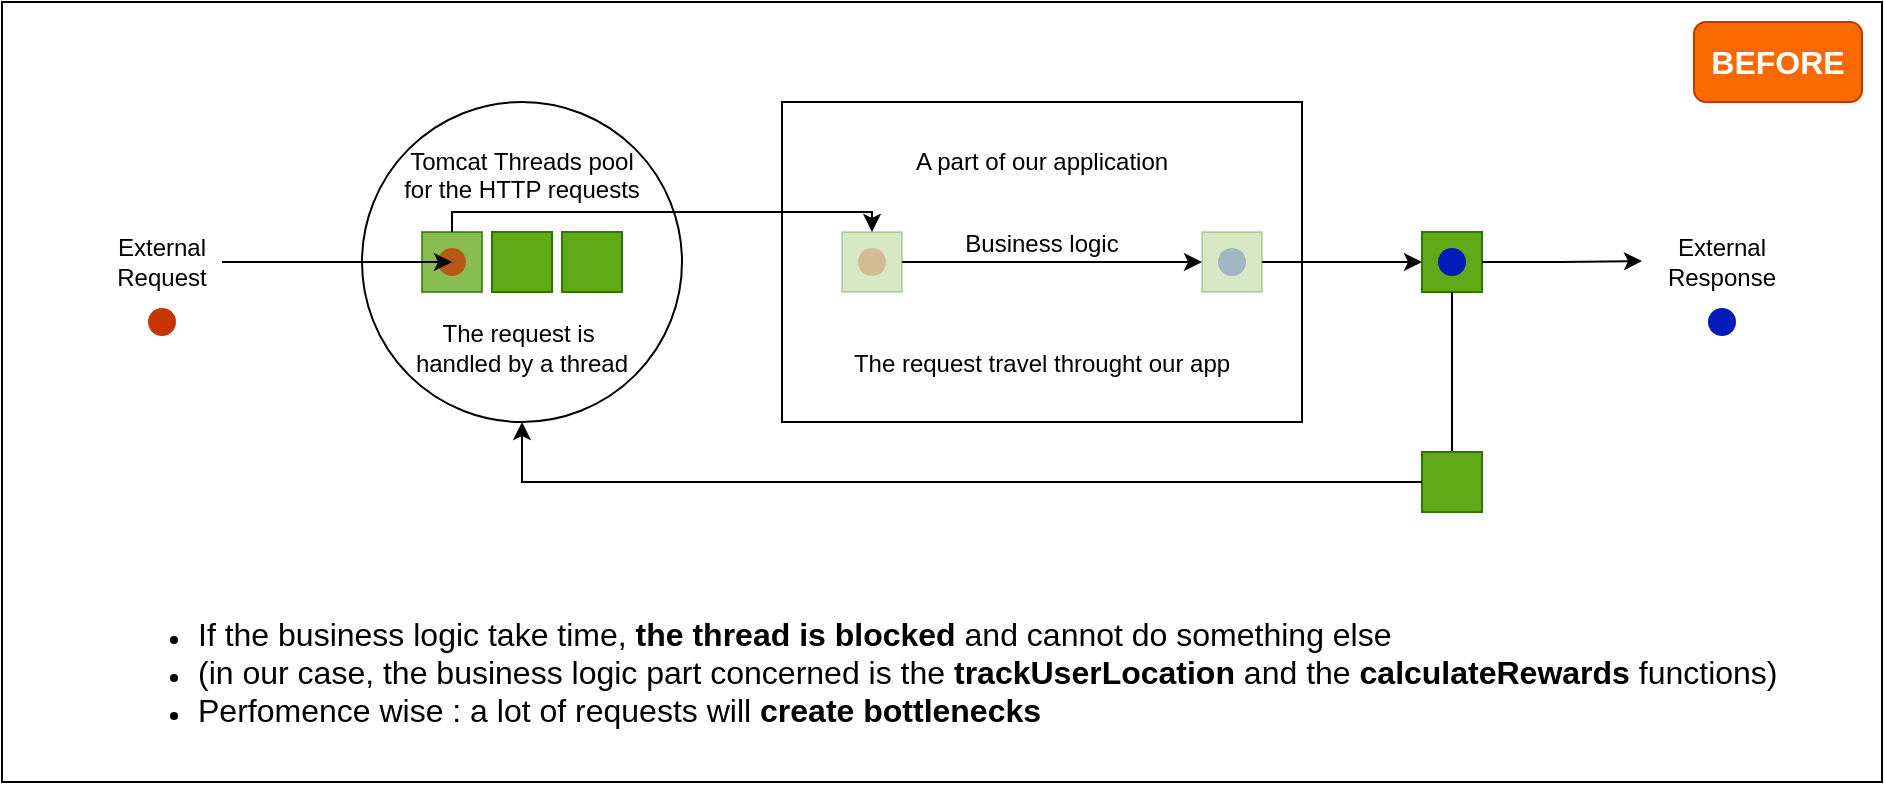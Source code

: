 <mxfile version="27.0.6">
  <diagram name="Page-1" id="SiFZNgICO4wIO-oPherd">
    <mxGraphModel dx="2253" dy="751" grid="1" gridSize="10" guides="1" tooltips="1" connect="1" arrows="1" fold="1" page="1" pageScale="1" pageWidth="827" pageHeight="1169" math="0" shadow="0">
      <root>
        <mxCell id="0" />
        <mxCell id="1" parent="0" />
        <mxCell id="4VH7QT_4BFFgUby5aEc4-1" value="" style="rounded=0;whiteSpace=wrap;html=1;" vertex="1" parent="1">
          <mxGeometry x="-56" y="200" width="940" height="390" as="geometry" />
        </mxCell>
        <mxCell id="4VH7QT_4BFFgUby5aEc4-2" value="&lt;div&gt;A part of our application&lt;div&gt;&lt;br&gt;&lt;/div&gt;&lt;/div&gt;&lt;div&gt;&lt;br&gt;&lt;/div&gt;&lt;div&gt;&lt;br&gt;&lt;/div&gt;&lt;div&gt;&lt;br&gt;&lt;/div&gt;&lt;div&gt;&lt;br&gt;&lt;/div&gt;&lt;div&gt;&lt;br&gt;&lt;/div&gt;&lt;div&gt;The request travel throught our app&lt;/div&gt;" style="rounded=0;whiteSpace=wrap;html=1;" vertex="1" parent="1">
          <mxGeometry x="334" y="250" width="260" height="160" as="geometry" />
        </mxCell>
        <mxCell id="4VH7QT_4BFFgUby5aEc4-3" value="Tomcat Threads pool&lt;div&gt;for the HTTP requests&lt;/div&gt;&lt;div&gt;&lt;br&gt;&lt;/div&gt;&lt;div&gt;&lt;br&gt;&lt;/div&gt;&lt;div&gt;&lt;br&gt;&lt;/div&gt;&lt;div&gt;&lt;br&gt;&lt;/div&gt;&lt;div&gt;The request is&amp;nbsp;&lt;/div&gt;&lt;div&gt;handled by a thread&lt;/div&gt;" style="ellipse;whiteSpace=wrap;html=1;" vertex="1" parent="1">
          <mxGeometry x="124" y="250" width="160" height="160" as="geometry" />
        </mxCell>
        <mxCell id="4VH7QT_4BFFgUby5aEc4-4" value="External Request" style="text;html=1;align=center;verticalAlign=middle;whiteSpace=wrap;rounded=0;" vertex="1" parent="1">
          <mxGeometry x="-6" y="315" width="60" height="30" as="geometry" />
        </mxCell>
        <mxCell id="4VH7QT_4BFFgUby5aEc4-5" value="" style="shape=waypoint;sketch=0;fillStyle=solid;size=6;pointerEvents=1;points=[];fillColor=#fa6800;resizable=0;rotatable=0;perimeter=centerPerimeter;snapToPoint=1;strokeWidth=5;fontColor=#000000;strokeColor=#C73500;" vertex="1" parent="1">
          <mxGeometry x="14" y="350" width="20" height="20" as="geometry" />
        </mxCell>
        <mxCell id="4VH7QT_4BFFgUby5aEc4-6" value="" style="rounded=0;whiteSpace=wrap;html=1;fillColor=#60a917;fontColor=#ffffff;strokeColor=#2D7600;opacity=25;" vertex="1" parent="1">
          <mxGeometry x="364" y="315" width="30" height="30" as="geometry" />
        </mxCell>
        <mxCell id="4VH7QT_4BFFgUby5aEc4-7" value="" style="shape=waypoint;sketch=0;fillStyle=solid;size=6;pointerEvents=1;points=[];fillColor=#fa6800;resizable=0;rotatable=0;perimeter=centerPerimeter;snapToPoint=1;strokeWidth=5;fontColor=#000000;strokeColor=#C73500;opacity=25;" vertex="1" parent="1">
          <mxGeometry x="369" y="320" width="20" height="20" as="geometry" />
        </mxCell>
        <mxCell id="4VH7QT_4BFFgUby5aEc4-8" value="" style="rounded=0;whiteSpace=wrap;html=1;fillColor=#60a917;fontColor=#ffffff;strokeColor=#2D7600;opacity=75;" vertex="1" parent="1">
          <mxGeometry x="154" y="315" width="30" height="30" as="geometry" />
        </mxCell>
        <mxCell id="4VH7QT_4BFFgUby5aEc4-9" value="" style="rounded=0;whiteSpace=wrap;html=1;fillColor=#60a917;fontColor=#ffffff;strokeColor=#2D7600;" vertex="1" parent="1">
          <mxGeometry x="189" y="315" width="30" height="30" as="geometry" />
        </mxCell>
        <mxCell id="4VH7QT_4BFFgUby5aEc4-10" value="" style="rounded=0;whiteSpace=wrap;html=1;fillColor=#60a917;fontColor=#ffffff;strokeColor=#2D7600;" vertex="1" parent="1">
          <mxGeometry x="224" y="315" width="30" height="30" as="geometry" />
        </mxCell>
        <mxCell id="4VH7QT_4BFFgUby5aEc4-11" value="" style="endArrow=classic;html=1;rounded=0;entryX=0.5;entryY=0;entryDx=0;entryDy=0;exitX=0.5;exitY=0;exitDx=0;exitDy=0;" edge="1" parent="1" source="4VH7QT_4BFFgUby5aEc4-8" target="4VH7QT_4BFFgUby5aEc4-6">
          <mxGeometry width="50" height="50" relative="1" as="geometry">
            <mxPoint x="284" y="329.5" as="sourcePoint" />
            <mxPoint x="734" y="330" as="targetPoint" />
            <Array as="points">
              <mxPoint x="169" y="305" />
              <mxPoint x="379" y="305" />
            </Array>
          </mxGeometry>
        </mxCell>
        <mxCell id="4VH7QT_4BFFgUby5aEc4-12" value="" style="rounded=0;whiteSpace=wrap;html=1;fillColor=#60a917;fontColor=#ffffff;strokeColor=#2D7600;opacity=25;" vertex="1" parent="1">
          <mxGeometry x="544" y="315" width="30" height="30" as="geometry" />
        </mxCell>
        <mxCell id="4VH7QT_4BFFgUby5aEc4-13" value="" style="shape=waypoint;sketch=0;fillStyle=solid;size=6;pointerEvents=1;points=[];fillColor=#0050ef;resizable=0;rotatable=0;perimeter=centerPerimeter;snapToPoint=1;strokeWidth=5;fontColor=#ffffff;strokeColor=#001DBC;opacity=25;" vertex="1" parent="1">
          <mxGeometry x="549" y="320" width="20" height="20" as="geometry" />
        </mxCell>
        <mxCell id="4VH7QT_4BFFgUby5aEc4-14" value="" style="shape=waypoint;sketch=0;fillStyle=solid;size=6;pointerEvents=1;points=[];fillColor=#fa6800;resizable=0;rotatable=0;perimeter=centerPerimeter;snapToPoint=1;strokeWidth=5;fontColor=#000000;strokeColor=#C73500;opacity=75;" vertex="1" parent="1">
          <mxGeometry x="159" y="320" width="20" height="20" as="geometry" />
        </mxCell>
        <mxCell id="4VH7QT_4BFFgUby5aEc4-15" value="" style="endArrow=classic;html=1;rounded=0;entryX=0.15;entryY=0.45;entryDx=0;entryDy=0;entryPerimeter=0;" edge="1" parent="1" target="4VH7QT_4BFFgUby5aEc4-14">
          <mxGeometry width="50" height="50" relative="1" as="geometry">
            <mxPoint x="54" y="330" as="sourcePoint" />
            <mxPoint x="64" y="315" as="targetPoint" />
          </mxGeometry>
        </mxCell>
        <mxCell id="4VH7QT_4BFFgUby5aEc4-16" value="" style="endArrow=classic;html=1;rounded=0;exitX=1;exitY=0.5;exitDx=0;exitDy=0;entryX=0;entryY=0.5;entryDx=0;entryDy=0;" edge="1" parent="1" source="4VH7QT_4BFFgUby5aEc4-6" target="4VH7QT_4BFFgUby5aEc4-12">
          <mxGeometry width="50" height="50" relative="1" as="geometry">
            <mxPoint x="294" y="345" as="sourcePoint" />
            <mxPoint x="344" y="295" as="targetPoint" />
            <Array as="points" />
          </mxGeometry>
        </mxCell>
        <mxCell id="4VH7QT_4BFFgUby5aEc4-17" value="" style="endArrow=classic;html=1;rounded=0;entryX=0;entryY=0.5;entryDx=0;entryDy=0;exitX=1;exitY=0.5;exitDx=0;exitDy=0;edgeStyle=elbowEdgeStyle;" edge="1" parent="1" source="4VH7QT_4BFFgUby5aEc4-12" target="4VH7QT_4BFFgUby5aEc4-18">
          <mxGeometry width="50" height="50" relative="1" as="geometry">
            <mxPoint x="594" y="329.5" as="sourcePoint" />
            <mxPoint x="709" y="329.5" as="targetPoint" />
          </mxGeometry>
        </mxCell>
        <mxCell id="4VH7QT_4BFFgUby5aEc4-18" value="" style="rounded=0;whiteSpace=wrap;html=1;fillColor=#60a917;fontColor=#ffffff;strokeColor=#2D7600;" vertex="1" parent="1">
          <mxGeometry x="654" y="315" width="30" height="30" as="geometry" />
        </mxCell>
        <mxCell id="4VH7QT_4BFFgUby5aEc4-19" value="" style="shape=waypoint;sketch=0;fillStyle=solid;size=6;pointerEvents=1;points=[];fillColor=#0050ef;resizable=0;rotatable=0;perimeter=centerPerimeter;snapToPoint=1;strokeWidth=5;fontColor=#ffffff;strokeColor=#001DBC;" vertex="1" parent="1">
          <mxGeometry x="659" y="320" width="20" height="20" as="geometry" />
        </mxCell>
        <mxCell id="4VH7QT_4BFFgUby5aEc4-20" value="" style="shape=waypoint;sketch=0;fillStyle=solid;size=6;pointerEvents=1;points=[];fillColor=#0050ef;resizable=0;rotatable=0;perimeter=centerPerimeter;snapToPoint=1;strokeWidth=5;fontColor=#ffffff;strokeColor=#001DBC;" vertex="1" parent="1">
          <mxGeometry x="794" y="350" width="20" height="20" as="geometry" />
        </mxCell>
        <mxCell id="4VH7QT_4BFFgUby5aEc4-21" value="" style="endArrow=classic;html=1;rounded=0;entryX=0;entryY=0.5;entryDx=0;entryDy=0;exitX=1;exitY=0.5;exitDx=0;exitDy=0;edgeStyle=elbowEdgeStyle;" edge="1" parent="1" source="4VH7QT_4BFFgUby5aEc4-18">
          <mxGeometry width="50" height="50" relative="1" as="geometry">
            <mxPoint x="684" y="329.5" as="sourcePoint" />
            <mxPoint x="764" y="329.5" as="targetPoint" />
          </mxGeometry>
        </mxCell>
        <mxCell id="4VH7QT_4BFFgUby5aEc4-22" value="External Response" style="text;html=1;align=center;verticalAlign=middle;whiteSpace=wrap;rounded=0;" vertex="1" parent="1">
          <mxGeometry x="774" y="315" width="60" height="30" as="geometry" />
        </mxCell>
        <mxCell id="4VH7QT_4BFFgUby5aEc4-23" value="" style="endArrow=classic;html=1;rounded=0;entryX=1;entryY=0.5;entryDx=0;entryDy=0;exitX=0.5;exitY=1;exitDx=0;exitDy=0;edgeStyle=elbowEdgeStyle;" edge="1" parent="1" source="4VH7QT_4BFFgUby5aEc4-18" target="4VH7QT_4BFFgUby5aEc4-24">
          <mxGeometry width="50" height="50" relative="1" as="geometry">
            <mxPoint x="654" y="525.5" as="sourcePoint" />
            <mxPoint x="734" y="525" as="targetPoint" />
            <Array as="points">
              <mxPoint x="669" y="445" />
            </Array>
          </mxGeometry>
        </mxCell>
        <mxCell id="4VH7QT_4BFFgUby5aEc4-24" value="" style="rounded=0;whiteSpace=wrap;html=1;fillColor=#60a917;fontColor=#ffffff;strokeColor=#2D7600;" vertex="1" parent="1">
          <mxGeometry x="654" y="425" width="30" height="30" as="geometry" />
        </mxCell>
        <mxCell id="4VH7QT_4BFFgUby5aEc4-25" value="" style="endArrow=classic;html=1;rounded=0;entryX=0.5;entryY=1;entryDx=0;entryDy=0;exitX=0;exitY=0.5;exitDx=0;exitDy=0;edgeStyle=elbowEdgeStyle;" edge="1" parent="1" source="4VH7QT_4BFFgUby5aEc4-24" target="4VH7QT_4BFFgUby5aEc4-3">
          <mxGeometry width="50" height="50" relative="1" as="geometry">
            <mxPoint x="564" y="515" as="sourcePoint" />
            <mxPoint x="374" y="630" as="targetPoint" />
            <Array as="points">
              <mxPoint x="204" y="455" />
            </Array>
          </mxGeometry>
        </mxCell>
        <mxCell id="4VH7QT_4BFFgUby5aEc4-26" value="&lt;ul&gt;&lt;li&gt;&lt;font style=&quot;font-size: 16px;&quot;&gt;If the business logic take time, &lt;b style=&quot;&quot;&gt;the thread is blocked&lt;/b&gt; and cannot do something else&lt;br&gt;&lt;/font&gt;&lt;/li&gt;&lt;li&gt;&lt;font style=&quot;font-size: 16px;&quot;&gt;(in our case, the business logic part concerned is the &lt;b&gt;trackUserLocation&lt;/b&gt; and the &lt;b&gt;calculateRewards &lt;/b&gt;functions)&lt;/font&gt;&lt;/li&gt;&lt;li&gt;&lt;font style=&quot;font-size: 16px;&quot;&gt;&lt;font style=&quot;&quot;&gt;Perfomence wise : a lot of requests will &lt;b&gt;create&amp;nbsp;&lt;/b&gt;&lt;/font&gt;&lt;b style=&quot;&quot;&gt;bottlenecks&lt;/b&gt;&lt;/font&gt;&lt;/li&gt;&lt;/ul&gt;" style="text;html=1;align=left;verticalAlign=middle;whiteSpace=wrap;rounded=0;" vertex="1" parent="1">
          <mxGeometry y="510" width="840" height="50" as="geometry" />
        </mxCell>
        <mxCell id="4VH7QT_4BFFgUby5aEc4-27" value="Business logic" style="text;html=1;align=center;verticalAlign=middle;whiteSpace=wrap;rounded=0;" vertex="1" parent="1">
          <mxGeometry x="409" y="306" width="110" height="30" as="geometry" />
        </mxCell>
        <mxCell id="4VH7QT_4BFFgUby5aEc4-28" value="&lt;font style=&quot;color: rgb(255, 255, 255); font-size: 16px;&quot;&gt;&lt;b&gt;BEFORE&lt;/b&gt;&lt;/font&gt;" style="rounded=1;whiteSpace=wrap;html=1;fillColor=#fa6800;strokeColor=#C73500;fontColor=#000000;" vertex="1" parent="1">
          <mxGeometry x="790" y="210" width="84" height="40" as="geometry" />
        </mxCell>
      </root>
    </mxGraphModel>
  </diagram>
</mxfile>

